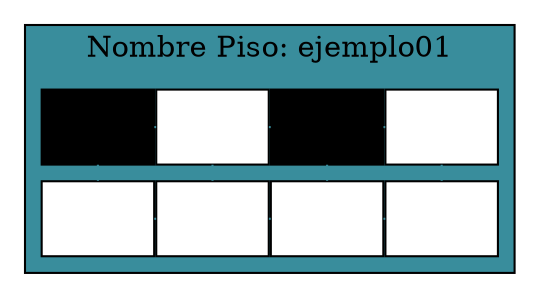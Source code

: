 
        digraph L{
            node[shape=box fillcolor="#FFEDBB" style=filled]
            nodesep=0.02;
            ranksep=0.00;
            subgraph cluster_p{
                label ="Nombre Piso: ejemplo01"
                bgcolor="#398D9C"
                edge[dir="none"]//permite poner flechas para ambos lados
                
                        nodo1_1[label="",fillcolor=black,group=0]
                        nodo1_2[label="",fillcolor=white,group=0]
                        nodo1_3[label="",fillcolor=black,group=0]
                        nodo1_4[label="",fillcolor=white,group=0]
                        nodo2_1[label="",fillcolor=white,group=0]
                        nodo2_2[label="",fillcolor=white,group=0]
                        nodo2_3[label="",fillcolor=white,group=0]
                        nodo2_4[label="",fillcolor=white,group=0]
                        nodo1_1->nodo1_2[dir=none color="#398D9C"]
                    
                        nodo1_2->nodo1_3[dir=none color="#398D9C"]
                    
                        nodo1_3->nodo1_4[dir=none color="#398D9C"]
                    
                        nodo2_1->nodo2_2[dir=none color="#398D9C"]
                    
                        nodo2_2->nodo2_3[dir=none color="#398D9C"]
                    
                        nodo2_3->nodo2_4[dir=none color="#398D9C"]
                    
                {rank=same;
                    nodo1_1,
                    nodo1_2,
                    nodo1_3,
                    nodo1_4
                }    
            
                {rank=same;
                    nodo2_1,
                    nodo2_2,
                    nodo2_3,
                    nodo2_4
                }    
            
                    nodo1_1->nodo2_1[dir=none color="#398D9C"];
                
                    nodo1_2->nodo2_2[dir=none color="#398D9C"];
                
                    nodo1_3->nodo2_3[dir=none color="#398D9C"];
                
                    nodo1_4->nodo2_4[dir=none color="#398D9C"];
                
        
    }
}
            